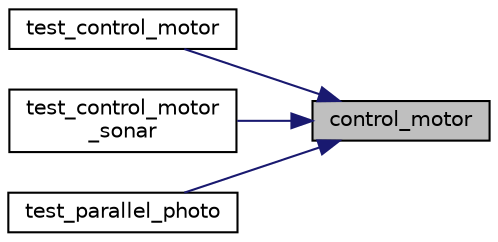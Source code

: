 digraph "control_motor"
{
 // LATEX_PDF_SIZE
  edge [fontname="Helvetica",fontsize="10",labelfontname="Helvetica",labelfontsize="10"];
  node [fontname="Helvetica",fontsize="10",shape=record];
  rankdir="RL";
  Node1 [label="control_motor",height=0.2,width=0.4,color="black", fillcolor="grey75", style="filled", fontcolor="black",tooltip="与えられた、並進速度(lin_vel)と回転速度(ang_vel)で、車体を制御"];
  Node1 -> Node2 [dir="back",color="midnightblue",fontsize="10",style="solid",fontname="Helvetica"];
  Node2 [label="test_control_motor",height=0.2,width=0.4,color="black", fillcolor="white", style="filled",URL="$test__function_8c.html#aaa4356ce7785850e9ac69ced9b3fdaf6",tooltip=" "];
  Node1 -> Node3 [dir="back",color="midnightblue",fontsize="10",style="solid",fontname="Helvetica"];
  Node3 [label="test_control_motor\l_sonar",height=0.2,width=0.4,color="black", fillcolor="white", style="filled",URL="$test__function_8c.html#a3e7cfb8664fa6eed9108f171b2ee7f22",tooltip=" "];
  Node1 -> Node4 [dir="back",color="midnightblue",fontsize="10",style="solid",fontname="Helvetica"];
  Node4 [label="test_parallel_photo",height=0.2,width=0.4,color="black", fillcolor="white", style="filled",URL="$test__function_8c.html#a4d5084c6064c94b0ee5239792af9bb42",tooltip="壁との並走テスト"];
}

